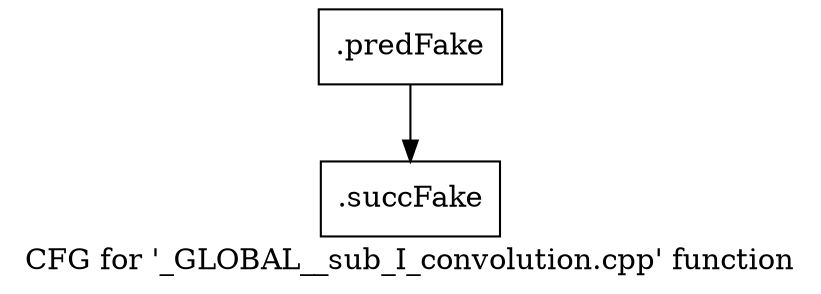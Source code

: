 digraph "CFG for '_GLOBAL__sub_I_convolution.cpp' function" {
	label="CFG for '_GLOBAL__sub_I_convolution.cpp' function";

	Node0x3c51e80 [shape=record,filename="../../../../convolution.cpp",linenumber="0",label="{.predFake}"];
	Node0x3c51e80 -> Node0x3cd2ce0[ callList="" memoryops="" filename="../../../../convolution.cpp" execusionnum="0"];
	Node0x3cd2ce0 [shape=record,filename="",linenumber="",label="{.succFake}"];
}
